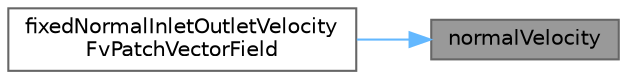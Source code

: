digraph "normalVelocity"
{
 // LATEX_PDF_SIZE
  bgcolor="transparent";
  edge [fontname=Helvetica,fontsize=10,labelfontname=Helvetica,labelfontsize=10];
  node [fontname=Helvetica,fontsize=10,shape=box,height=0.2,width=0.4];
  rankdir="RL";
  Node1 [id="Node000001",label="normalVelocity",height=0.2,width=0.4,color="gray40", fillcolor="grey60", style="filled", fontcolor="black",tooltip=" "];
  Node1 -> Node2 [id="edge1_Node000001_Node000002",dir="back",color="steelblue1",style="solid",tooltip=" "];
  Node2 [id="Node000002",label="fixedNormalInletOutletVelocity\lFvPatchVectorField",height=0.2,width=0.4,color="grey40", fillcolor="white", style="filled",URL="$classFoam_1_1fixedNormalInletOutletVelocityFvPatchVectorField.html#a0499a7d6c6cb44fe621a795e54b75003",tooltip=" "];
}
